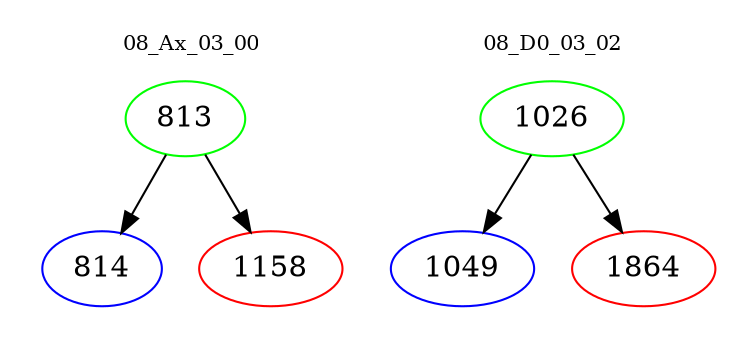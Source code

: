 digraph{
subgraph cluster_0 {
color = white
label = "08_Ax_03_00";
fontsize=10;
T0_813 [label="813", color="green"]
T0_813 -> T0_814 [color="black"]
T0_814 [label="814", color="blue"]
T0_813 -> T0_1158 [color="black"]
T0_1158 [label="1158", color="red"]
}
subgraph cluster_1 {
color = white
label = "08_D0_03_02";
fontsize=10;
T1_1026 [label="1026", color="green"]
T1_1026 -> T1_1049 [color="black"]
T1_1049 [label="1049", color="blue"]
T1_1026 -> T1_1864 [color="black"]
T1_1864 [label="1864", color="red"]
}
}
